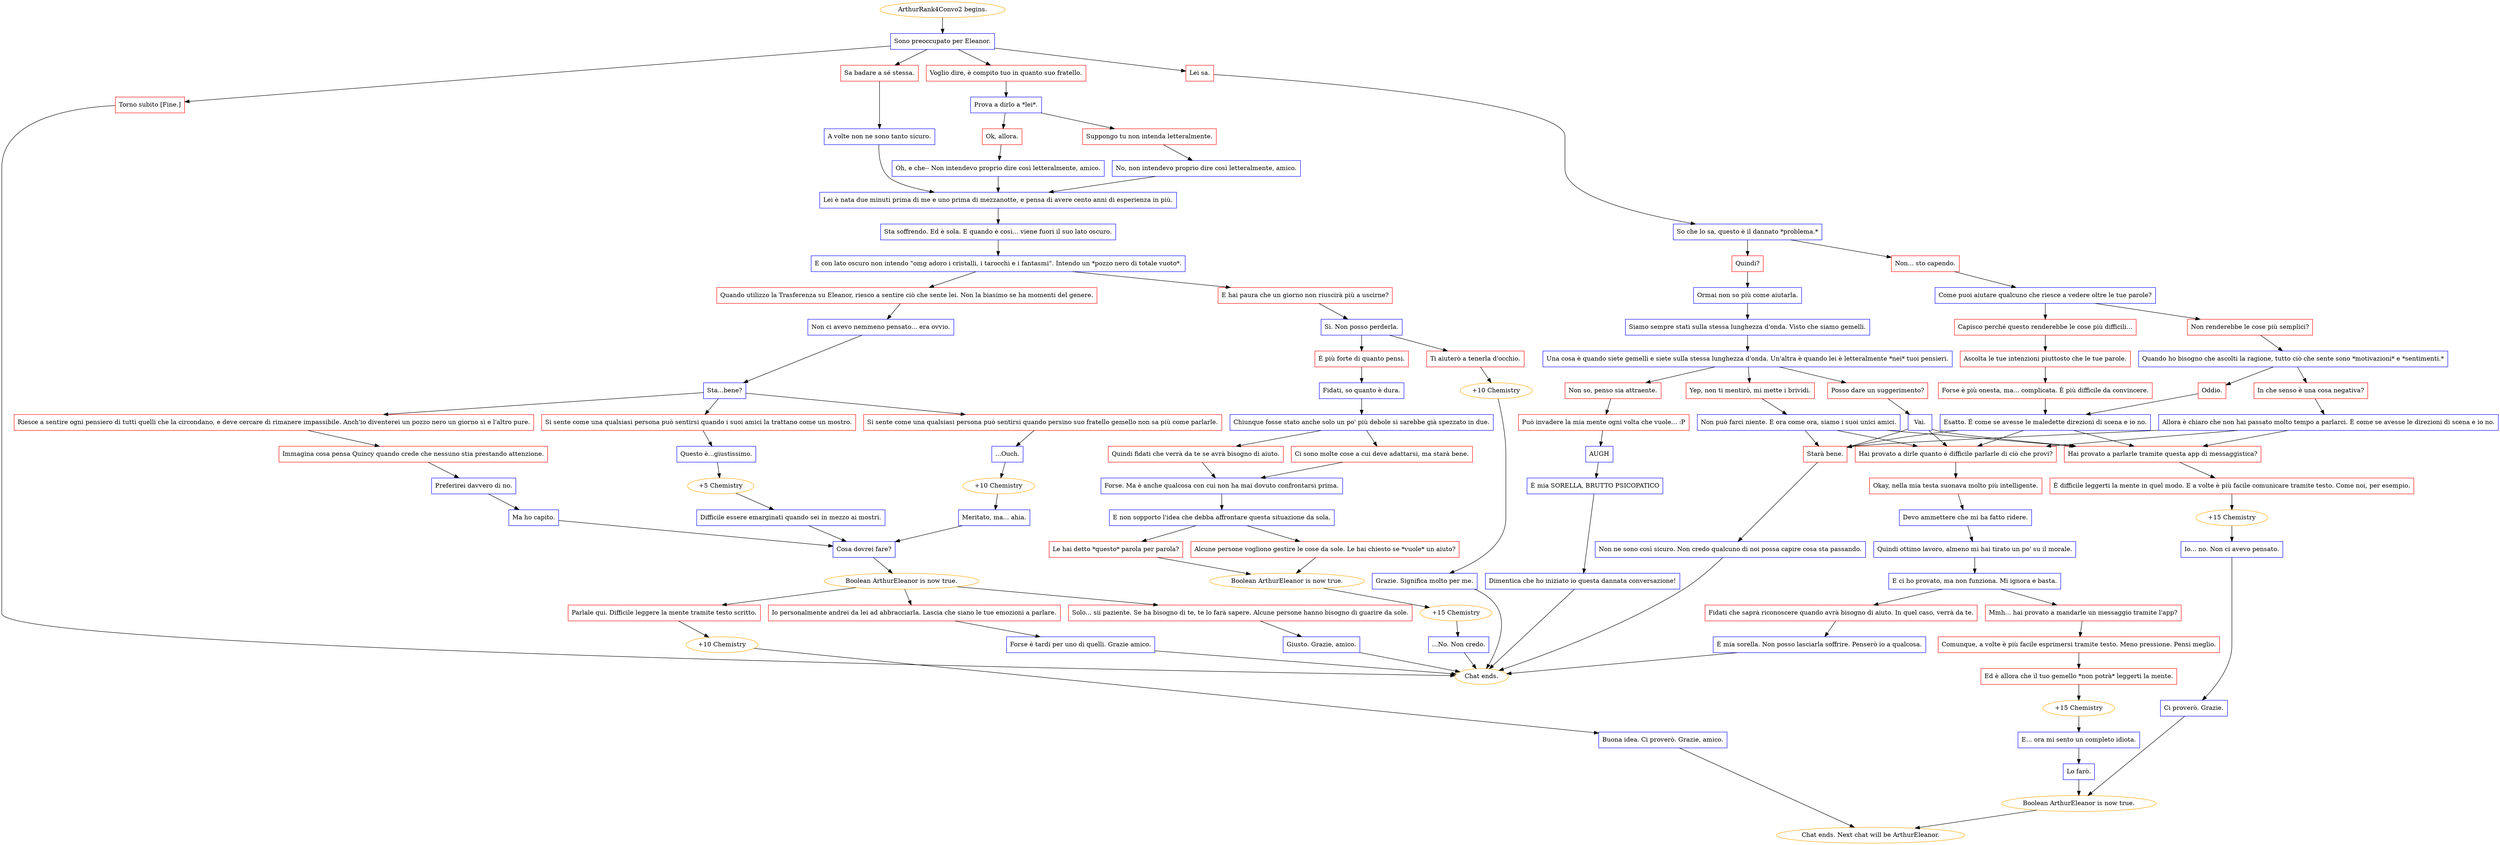 digraph {
	"ArthurRank4Convo2 begins." [color=orange];
		"ArthurRank4Convo2 begins." -> j125232498;
	j125232498 [label="Sono preoccupato per Eleanor.",shape=box,color=blue];
		j125232498 -> j1372394493;
		j125232498 -> j3276309327;
		j125232498 -> j1212409627;
		j125232498 -> j430627119;
	j1372394493 [label="Lei sa.",shape=box,color=red];
		j1372394493 -> j1051735677;
	j3276309327 [label="Voglio dire, è compito tuo in quanto suo fratello.",shape=box,color=red];
		j3276309327 -> j3729366660;
	j1212409627 [label="Sa badare a sé stessa.",shape=box,color=red];
		j1212409627 -> j3956455472;
	j430627119 [label="Torno subito [Fine.]",shape=box,color=red];
		j430627119 -> "Chat ends.";
	j1051735677 [label="So che lo sa, questo è il dannato *problema.*",shape=box,color=blue];
		j1051735677 -> j3947996534;
		j1051735677 -> j4051736616;
	j3729366660 [label="Prova a dirlo a *lei*.",shape=box,color=blue];
		j3729366660 -> j2721128411;
		j3729366660 -> j60146173;
	j3956455472 [label="A volte non ne sono tanto sicuro.",shape=box,color=blue];
		j3956455472 -> j4077105810;
	"Chat ends." [color=orange];
	j3947996534 [label="Quindi?",shape=box,color=red];
		j3947996534 -> j2874462556;
	j4051736616 [label="Non... sto capendo.",shape=box,color=red];
		j4051736616 -> j2212761344;
	j2721128411 [label="Ok, allora.",shape=box,color=red];
		j2721128411 -> j29189980;
	j60146173 [label="Suppongo tu non intenda letteralmente.",shape=box,color=red];
		j60146173 -> j3718275675;
	j4077105810 [label="Lei è nata due minuti prima di me e uno prima di mezzanotte, e pensa di avere cento anni di esperienza in più.",shape=box,color=blue];
		j4077105810 -> j2196134329;
	j2874462556 [label="Ormai non so più come aiutarla.",shape=box,color=blue];
		j2874462556 -> j2596062629;
	j2212761344 [label="Come puoi aiutare qualcuno che riesce a vedere oltre le tue parole?",shape=box,color=blue];
		j2212761344 -> j314960701;
		j2212761344 -> j1800574010;
	j29189980 [label="Oh, e che-- Non intendevo proprio dire così letteralmente, amico.",shape=box,color=blue];
		j29189980 -> j4077105810;
	j3718275675 [label="No, non intendevo proprio dire così letteralmente, amico.",shape=box,color=blue];
		j3718275675 -> j4077105810;
	j2196134329 [label="Sta soffrendo. Ed è sola. E quando è così... viene fuori il suo lato oscuro.",shape=box,color=blue];
		j2196134329 -> j3111057167;
	j2596062629 [label="Siamo sempre stati sulla stessa lunghezza d'onda. Visto che siamo gemelli.",shape=box,color=blue];
		j2596062629 -> j1840428893;
	j314960701 [label="Non renderebbe le cose più semplici?",shape=box,color=red];
		j314960701 -> j901486536;
	j1800574010 [label="Capisco perché questo renderebbe le cose più difficili...",shape=box,color=red];
		j1800574010 -> j3034419655;
	j3111057167 [label="E con lato oscuro non intendo \"omg adoro i cristalli, i tarocchi e i fantasmi\". Intendo un *pozzo nero di totale vuoto*.",shape=box,color=blue];
		j3111057167 -> j3188497371;
		j3111057167 -> j2247789394;
	j1840428893 [label="Una cosa è quando siete gemelli e siete sulla stessa lunghezza d'onda. Un'altra è quando lei è letteralmente *nei* tuoi pensieri.",shape=box,color=blue];
		j1840428893 -> j3860635237;
		j1840428893 -> j200803836;
		j1840428893 -> j1385063189;
	j901486536 [label="Quando ho bisogno che ascolti la ragione, tutto ciò che sente sono *motivazioni* e *sentimenti.*",shape=box,color=blue];
		j901486536 -> j827307965;
		j901486536 -> j2416389233;
	j3034419655 [label="Ascolta le tue intenzioni piuttosto che le tue parole.",shape=box,color=red];
		j3034419655 -> j3203831253;
	j3188497371 [label="E hai paura che un giorno non riuscirà più a uscirne?",shape=box,color=red];
		j3188497371 -> j2741216397;
	j2247789394 [label="Quando utilizzo la Trasferenza su Eleanor, riesco a sentire ciò che sente lei. Non la biasimo se ha momenti del genere.",shape=box,color=red];
		j2247789394 -> j662125874;
	j3860635237 [label="Yep, non ti mentirò, mi mette i brividi.",shape=box,color=red];
		j3860635237 -> j3036109467;
	j200803836 [label="Posso dare un suggerimento?",shape=box,color=red];
		j200803836 -> j189715170;
	j1385063189 [label="Non so, penso sia attraente.",shape=box,color=red];
		j1385063189 -> j3132505281;
	j827307965 [label="In che senso è una cosa negativa?",shape=box,color=red];
		j827307965 -> j2380167705;
	j2416389233 [label="Oddio.",shape=box,color=red];
		j2416389233 -> j254603562;
	j3203831253 [label="Forse è più onesta, ma... complicata. È più difficile da convincere.",shape=box,color=red];
		j3203831253 -> j254603562;
	j2741216397 [label="Sì. Non posso perderla.",shape=box,color=blue];
		j2741216397 -> j2792643877;
		j2741216397 -> j2137142676;
	j662125874 [label="Non ci avevo nemmeno pensato... era ovvio.",shape=box,color=blue];
		j662125874 -> j546480680;
	j3036109467 [label="Non può farci niente. E ora come ora, siamo i suoi unici amici.",shape=box,color=blue];
		j3036109467 -> j1593362162;
		j3036109467 -> j488033876;
		j3036109467 -> j2886502006;
	j189715170 [label="Vai.",shape=box,color=blue];
		j189715170 -> j1593362162;
		j189715170 -> j488033876;
		j189715170 -> j2886502006;
	j3132505281 [label="Può invadere la mia mente ogni volta che vuole... :P",shape=box,color=red];
		j3132505281 -> j1095296112;
	j2380167705 [label="Allora è chiaro che non hai passato molto tempo a parlarci. È come se avesse le direzioni di scena e io no.",shape=box,color=blue];
		j2380167705 -> j1593362162;
		j2380167705 -> j488033876;
		j2380167705 -> j2886502006;
	j254603562 [label="Esatto. È come se avesse le maledette direzioni di scena e io no.",shape=box,color=blue];
		j254603562 -> j1593362162;
		j254603562 -> j488033876;
		j254603562 -> j2886502006;
	j2792643877 [label="È più forte di quanto pensi.",shape=box,color=red];
		j2792643877 -> j3960018227;
	j2137142676 [label="Ti aiuterò a tenerla d'occhio.",shape=box,color=red];
		j2137142676 -> j20695258;
	j546480680 [label="Sta...bene?",shape=box,color=blue];
		j546480680 -> j3614606671;
		j546480680 -> j161752426;
		j546480680 -> j1070402769;
	j1593362162 [label="Starà bene.",shape=box,color=red];
		j1593362162 -> j1329291209;
	j488033876 [label="Hai provato a parlarle tramite questa app di messaggistica?",shape=box,color=red];
		j488033876 -> j198341261;
	j2886502006 [label="Hai provato a dirle quanto è difficile parlarle di ciò che provi?",shape=box,color=red];
		j2886502006 -> j945831235;
	j1095296112 [label="AUGH",shape=box,color=blue];
		j1095296112 -> j2440559796;
	j3960018227 [label="Fidati, so quanto è dura.",shape=box,color=blue];
		j3960018227 -> j3151777100;
	j20695258 [label="+10 Chemistry",color=orange];
		j20695258 -> j3306971577;
	j3614606671 [label="Si sente come una qualsiasi persona può sentirsi quando i suoi amici la trattano come un mostro.",shape=box,color=red];
		j3614606671 -> j1071422053;
	j161752426 [label="Si sente come una qualsiasi persona può sentirsi quando persino suo fratello gemello non sa più come parlarle.",shape=box,color=red];
		j161752426 -> j164771357;
	j1070402769 [label="Riesce a sentire ogni pensiero di tutti quelli che la circondano, e deve cercare di rimanere impassibile. Anch'io diventerei un pozzo nero un giorno sì e l'altro pure.",shape=box,color=red];
		j1070402769 -> j3478526778;
	j1329291209 [label="Non ne sono così sicuro. Non credo qualcuno di noi possa capire cosa sta passando.",shape=box,color=blue];
		j1329291209 -> "Chat ends.";
	j198341261 [label="È difficile leggerti la mente in quel modo. E a volte è più facile comunicare tramite testo. Come noi, per esempio.",shape=box,color=red];
		j198341261 -> j820764012;
	j945831235 [label="Okay, nella mia testa suonava molto più intelligente.",shape=box,color=red];
		j945831235 -> j2364534685;
	j2440559796 [label="È mia SORELLA, BRUTTO PSICOPATICO",shape=box,color=blue];
		j2440559796 -> j2030041700;
	j3151777100 [label="Chiunque fosse stato anche solo un po' più debole si sarebbe già spezzato in due.",shape=box,color=blue];
		j3151777100 -> j967973476;
		j3151777100 -> j2252727491;
	j3306971577 [label="Grazie. Significa molto per me.",shape=box,color=blue];
		j3306971577 -> "Chat ends.";
	j1071422053 [label="Questo è...giustissimo.",shape=box,color=blue];
		j1071422053 -> j2538823312;
	j164771357 [label="...Ouch.",shape=box,color=blue];
		j164771357 -> j4260312062;
	j3478526778 [label="Immagina cosa pensa Quincy quando crede che nessuno stia prestando attenzione.",shape=box,color=red];
		j3478526778 -> j2447746387;
	j820764012 [label="+15 Chemistry",color=orange];
		j820764012 -> j1489259097;
	j2364534685 [label="Devo ammettere che mi ha fatto ridere.",shape=box,color=blue];
		j2364534685 -> j4128647463;
	j2030041700 [label="Dimentica che ho iniziato io questa dannata conversazione!",shape=box,color=blue];
		j2030041700 -> "Chat ends.";
	j967973476 [label="Ci sono molte cose a cui deve adattarsi, ma starà bene.",shape=box,color=red];
		j967973476 -> j3619338994;
	j2252727491 [label="Quindi fidati che verrà da te se avrà bisogno di aiuto.",shape=box,color=red];
		j2252727491 -> j3619338994;
	j2538823312 [label="+5 Chemistry",color=orange];
		j2538823312 -> j3044758765;
	j4260312062 [label="+10 Chemistry",color=orange];
		j4260312062 -> j4290590167;
	j2447746387 [label="Preferirei davvero di no.",shape=box,color=blue];
		j2447746387 -> j2006953979;
	j1489259097 [label="Io... no. Non ci avevo pensato.",shape=box,color=blue];
		j1489259097 -> j3067980174;
	j4128647463 [label="Quindi ottimo lavoro, almeno mi hai tirato un po' su il morale.",shape=box,color=blue];
		j4128647463 -> j2687736197;
	j3619338994 [label="Forse. Ma è anche qualcosa con cui non ha mai dovuto confrontarsi prima.",shape=box,color=blue];
		j3619338994 -> j3593131282;
	j3044758765 [label="Difficile essere emarginati quando sei in mezzo ai mostri.",shape=box,color=blue];
		j3044758765 -> j222147412;
	j4290590167 [label="Meritato, ma... ahia.",shape=box,color=blue];
		j4290590167 -> j222147412;
	j2006953979 [label="Ma ho capito.",shape=box,color=blue];
		j2006953979 -> j222147412;
	j3067980174 [label="Ci proverò. Grazie.",shape=box,color=blue];
		j3067980174 -> j3921287064;
	j2687736197 [label="E ci ho provato, ma non funziona. Mi ignora e basta.",shape=box,color=blue];
		j2687736197 -> j512838695;
		j2687736197 -> j4207966289;
	j3593131282 [label="E non sopporto l'idea che debba affrontare questa situazione da sola.",shape=box,color=blue];
		j3593131282 -> j3267643640;
		j3593131282 -> j2266720619;
	j222147412 [label="Cosa dovrei fare?",shape=box,color=blue];
		j222147412 -> j1256333535;
	j3921287064 [label="Boolean ArthurEleanor is now true.",color=orange];
		j3921287064 -> "Chat ends. Next chat will be ArthurEleanor.";
	j512838695 [label="Mmh... hai provato a mandarle un messaggio tramite l'app?",shape=box,color=red];
		j512838695 -> j509155296;
	j4207966289 [label="Fidati che saprà riconoscere quando avrà bisogno di aiuto. In quel caso, verrà da te.",shape=box,color=red];
		j4207966289 -> j373013117;
	j3267643640 [label="Alcune persone vogliono gestire le cose da sole. Le hai chiesto se *vuole* un aiuto?",shape=box,color=red];
		j3267643640 -> j4223388324;
	j2266720619 [label="Le hai detto *questo* parola per parola?",shape=box,color=red];
		j2266720619 -> j4223388324;
	j1256333535 [label="Boolean ArthurEleanor is now true.",color=orange];
		j1256333535 -> j1454096690;
		j1256333535 -> j2107157517;
		j1256333535 -> j3724447457;
	"Chat ends. Next chat will be ArthurEleanor." [color=orange];
	j509155296 [label="Comunque, a volte è più facile esprimersi tramite testo. Meno pressione. Pensi meglio.",shape=box,color=red];
		j509155296 -> j1032911647;
	j373013117 [label="È mia sorella. Non posso lasciarla soffrire. Penserò io a qualcosa.",shape=box,color=blue];
		j373013117 -> "Chat ends.";
	j4223388324 [label="Boolean ArthurEleanor is now true.",color=orange];
		j4223388324 -> j2593816423;
	j1454096690 [label="Io personalmente andrei da lei ad abbracciarla. Lascia che siano le tue emozioni a parlare.",shape=box,color=red];
		j1454096690 -> j864545005;
	j2107157517 [label="Parlale qui. Difficile leggere la mente tramite testo scritto.",shape=box,color=red];
		j2107157517 -> j3914494553;
	j3724447457 [label="Solo... sii paziente. Se ha bisogno di te, te lo farà sapere. Alcune persone hanno bisogno di guarire da sole.",shape=box,color=red];
		j3724447457 -> j38316369;
	j1032911647 [label="Ed è allora che il tuo gemello *non potrà* leggerti la mente.",shape=box,color=red];
		j1032911647 -> j4227962314;
	j2593816423 [label="+15 Chemistry",color=orange];
		j2593816423 -> j3455830546;
	j864545005 [label="Forse è tardi per uno di quelli. Grazie amico.",shape=box,color=blue];
		j864545005 -> "Chat ends.";
	j3914494553 [label="+10 Chemistry",color=orange];
		j3914494553 -> j3221415012;
	j38316369 [label="Giusto. Grazie, amico.",shape=box,color=blue];
		j38316369 -> "Chat ends.";
	j4227962314 [label="+15 Chemistry",color=orange];
		j4227962314 -> j1509554103;
	j3455830546 [label="...No. Non credo.",shape=box,color=blue];
		j3455830546 -> "Chat ends.";
	j3221415012 [label="Buona idea. Ci proverò. Grazie, amico.",shape=box,color=blue];
		j3221415012 -> "Chat ends. Next chat will be ArthurEleanor.";
	j1509554103 [label="E... ora mi sento un completo idiota.",shape=box,color=blue];
		j1509554103 -> j3210652236;
	j3210652236 [label="Lo farò.",shape=box,color=blue];
		j3210652236 -> j3921287064;
}